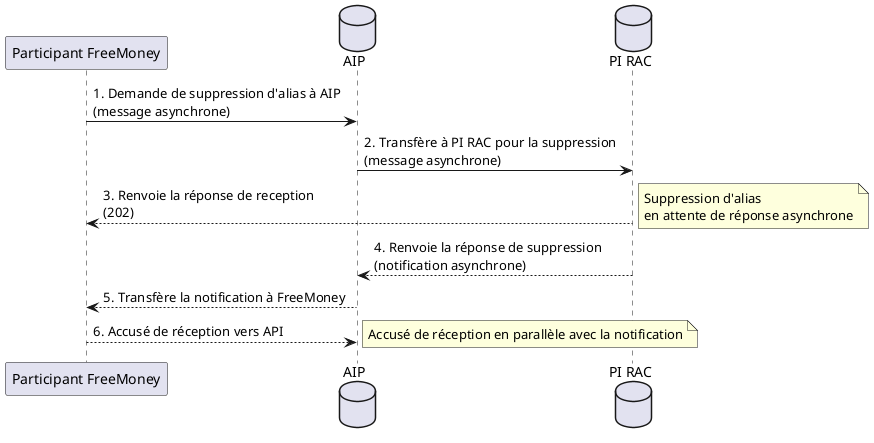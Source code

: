 @startuml

participant "Participant FreeMoney" as partFreeMoney
database "AIP" as aip
database "PI RAC" as piRac

partFreeMoney -> aip: 1. Demande de suppression d'alias à AIP\n(message asynchrone)
aip -> piRac: 2. Transfère à PI RAC pour la suppression\n(message asynchrone)
piRac --> partFreeMoney: 3. Renvoie la réponse de reception\n(202)
note right: Suppression d'alias\nen attente de réponse asynchrone
piRac --> aip: 4. Renvoie la réponse de suppression\n(notification asynchrone)
aip --> partFreeMoney: 5. Transfère la notification à FreeMoney
partFreeMoney --> aip : 6. Accusé de réception vers API
note right : Accusé de réception en parallèle avec la notification

@enduml

